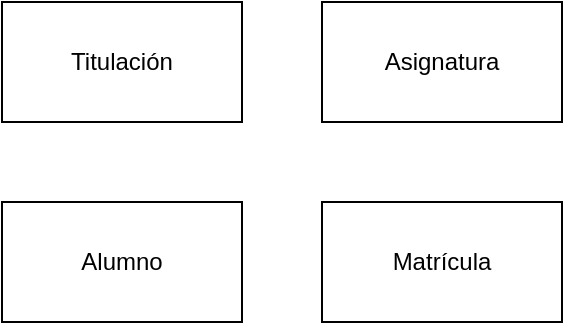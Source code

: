 <mxfile version="26.1.0">
  <diagram name="Página-1" id="LahLrmgemnhr8Ba6LnKb">
    <mxGraphModel dx="1050" dy="581" grid="1" gridSize="10" guides="1" tooltips="1" connect="1" arrows="1" fold="1" page="1" pageScale="1" pageWidth="827" pageHeight="1169" math="0" shadow="0">
      <root>
        <mxCell id="0" />
        <mxCell id="1" parent="0" />
        <mxCell id="hvRtvnmUuF8WiQ55RUH3-1" value="Titulación" style="rounded=0;whiteSpace=wrap;html=1;" vertex="1" parent="1">
          <mxGeometry x="260" y="200" width="120" height="60" as="geometry" />
        </mxCell>
        <mxCell id="hvRtvnmUuF8WiQ55RUH3-2" value="Asignatura" style="rounded=0;whiteSpace=wrap;html=1;" vertex="1" parent="1">
          <mxGeometry x="420" y="200" width="120" height="60" as="geometry" />
        </mxCell>
        <mxCell id="hvRtvnmUuF8WiQ55RUH3-3" value="Alumno" style="rounded=0;whiteSpace=wrap;html=1;" vertex="1" parent="1">
          <mxGeometry x="260" y="300" width="120" height="60" as="geometry" />
        </mxCell>
        <mxCell id="hvRtvnmUuF8WiQ55RUH3-5" value="Matrícula" style="rounded=0;whiteSpace=wrap;html=1;" vertex="1" parent="1">
          <mxGeometry x="420" y="300" width="120" height="60" as="geometry" />
        </mxCell>
      </root>
    </mxGraphModel>
  </diagram>
</mxfile>
